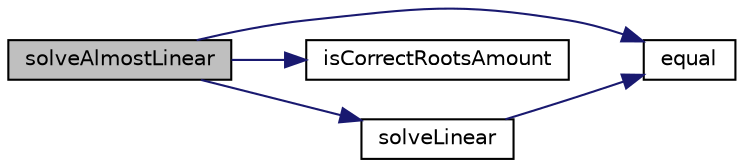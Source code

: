 digraph "solveAlmostLinear"
{
 // LATEX_PDF_SIZE
  edge [fontname="Helvetica",fontsize="10",labelfontname="Helvetica",labelfontsize="10"];
  node [fontname="Helvetica",fontsize="10",shape=record];
  rankdir="LR";
  Node1 [label="solveAlmostLinear",height=0.2,width=0.4,color="black", fillcolor="grey75", style="filled", fontcolor="black",tooltip="solves quadratic equation that looks like x(ax+b)==0"];
  Node1 -> Node2 [color="midnightblue",fontsize="10",style="solid",fontname="Helvetica"];
  Node2 [label="equal",height=0.2,width=0.4,color="black", fillcolor="white", style="filled",URL="$equation_8cpp.html#a1591fe891371002ed473166e626dc2a3",tooltip=" "];
  Node1 -> Node3 [color="midnightblue",fontsize="10",style="solid",fontname="Helvetica"];
  Node3 [label="isCorrectRootsAmount",height=0.2,width=0.4,color="black", fillcolor="white", style="filled",URL="$equation_8cpp.html#a1a0d165db691b219d57d147d35503a15",tooltip=" "];
  Node1 -> Node4 [color="midnightblue",fontsize="10",style="solid",fontname="Helvetica"];
  Node4 [label="solveLinear",height=0.2,width=0.4,color="black", fillcolor="white", style="filled",URL="$equation_8cpp.html#aa43f85eaf6ee4bb70ef883153c537d42",tooltip="Solves linear equation"];
  Node4 -> Node2 [color="midnightblue",fontsize="10",style="solid",fontname="Helvetica"];
}
